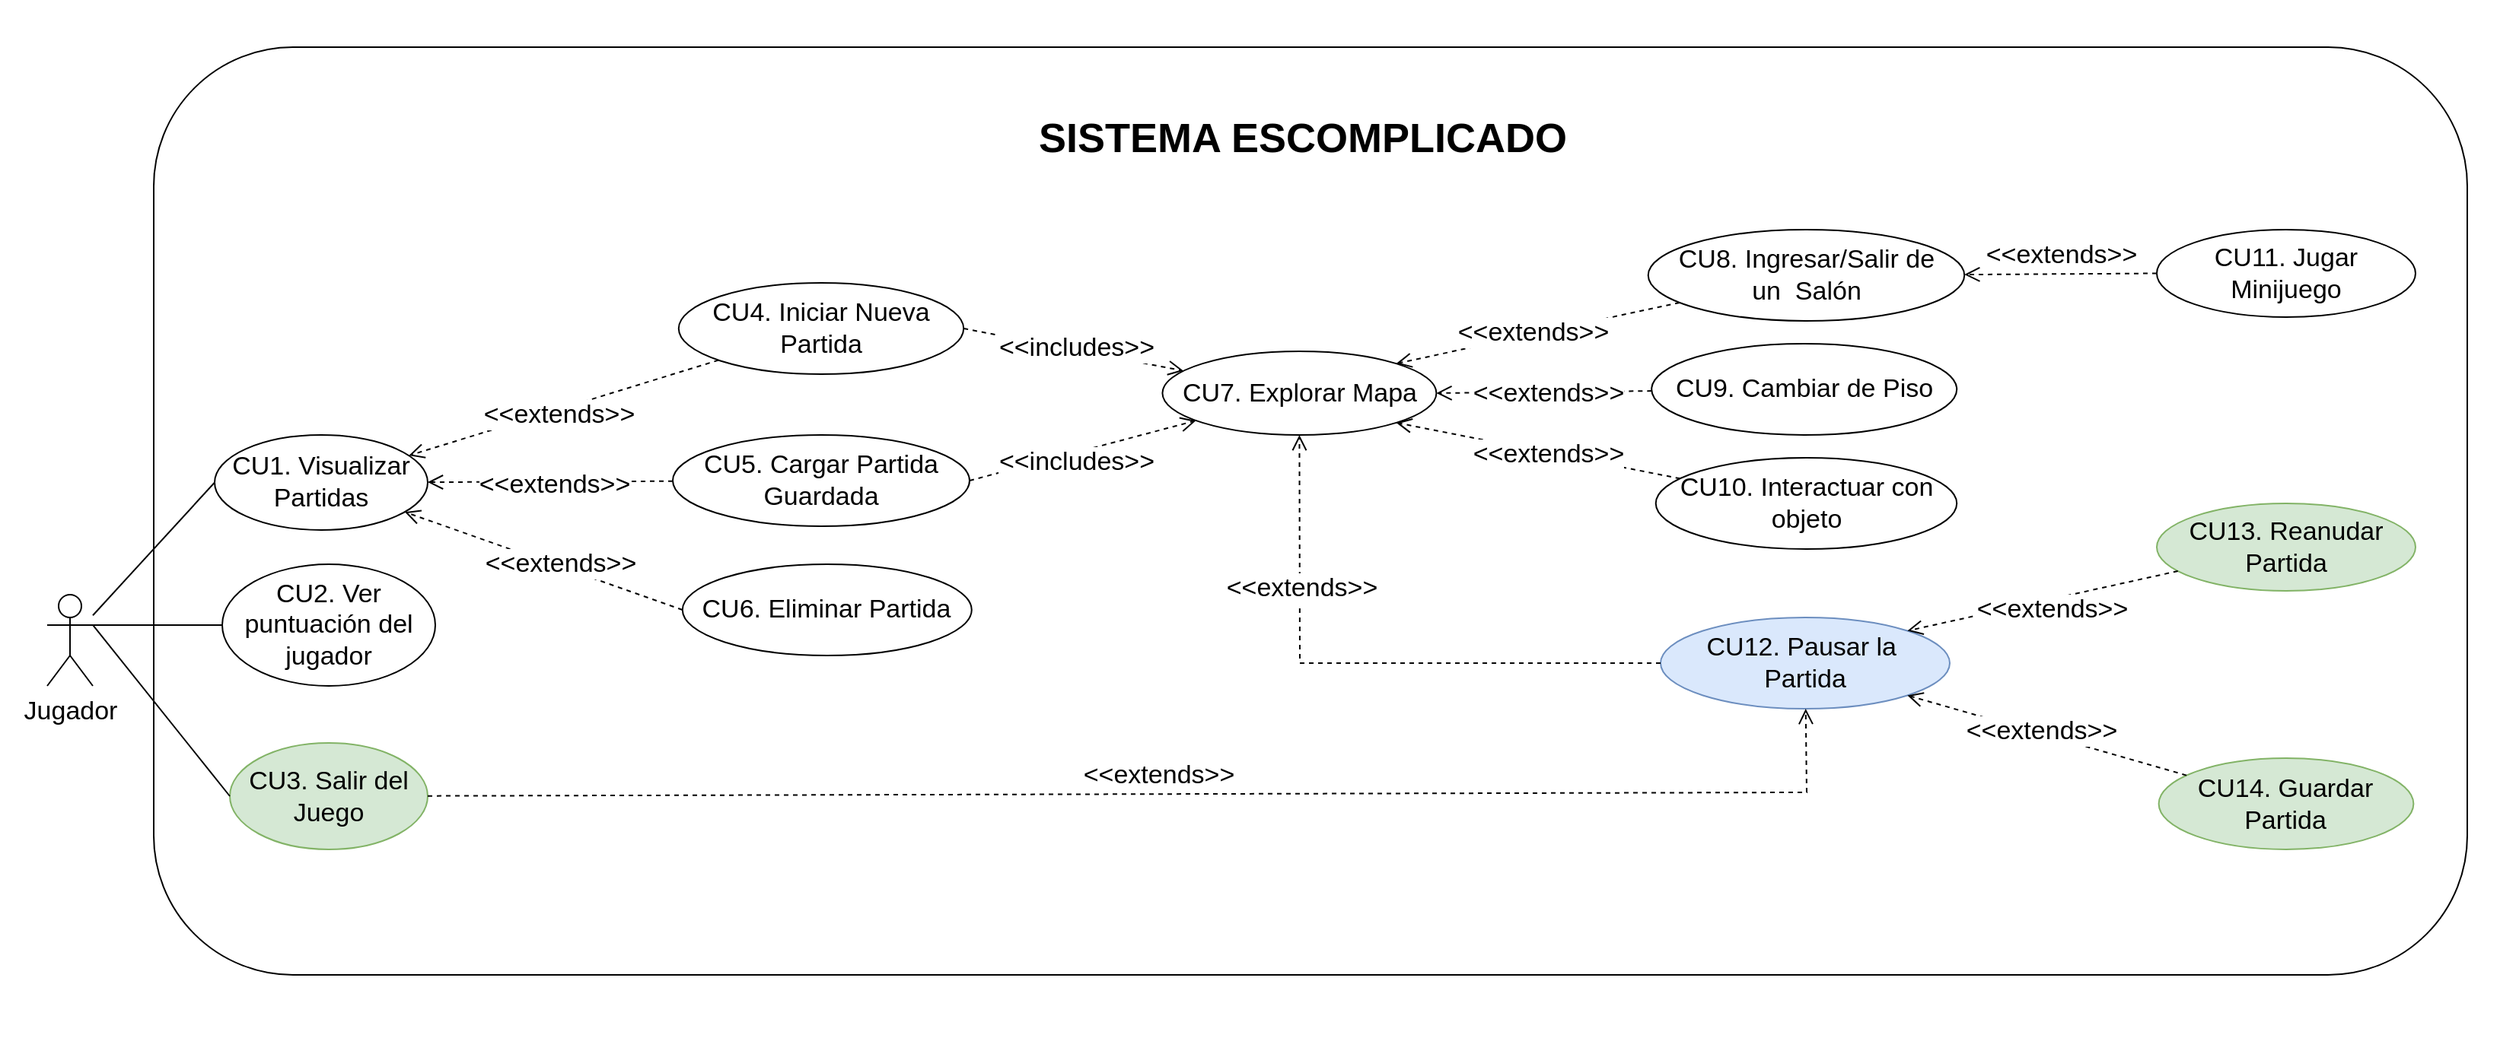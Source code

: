 <mxfile version="18.1.2" type="device"><diagram id="j1JL2_GwRCgbURn_-ryr" name="Page-1"><mxGraphModel dx="1046" dy="1051" grid="1" gridSize="10" guides="1" tooltips="1" connect="1" arrows="1" fold="1" page="1" pageScale="1" pageWidth="827" pageHeight="1169" math="0" shadow="0"><root><mxCell id="0"/><mxCell id="1" parent="0"/><mxCell id="zd2__93lO0PDFVMj1kql-3" value="" style="rounded=0;whiteSpace=wrap;html=1;fontSize=17;labelBorderColor=#FFFFFF;strokeColor=#FFFFFF;" parent="1" vertex="1"><mxGeometry x="1060" y="120" width="1640" height="680" as="geometry"/></mxCell><mxCell id="zd2__93lO0PDFVMj1kql-4" value="" style="rounded=1;whiteSpace=wrap;html=1;fontSize=17;" parent="1" vertex="1"><mxGeometry x="1160" y="150" width="1520" height="610" as="geometry"/></mxCell><mxCell id="zd2__93lO0PDFVMj1kql-5" value="Jugador" style="shape=umlActor;verticalLabelPosition=bottom;verticalAlign=top;html=1;outlineConnect=0;fontSize=17;" parent="1" vertex="1"><mxGeometry x="1090" y="510" width="30" height="60" as="geometry"/></mxCell><mxCell id="zd2__93lO0PDFVMj1kql-7" value="CU1. Visualizar Partidas" style="ellipse;whiteSpace=wrap;html=1;fontSize=17;" parent="1" vertex="1"><mxGeometry x="1200" y="405" width="140" height="62.5" as="geometry"/></mxCell><mxCell id="zd2__93lO0PDFVMj1kql-9" value="CU3. Salir del Juego" style="ellipse;whiteSpace=wrap;html=1;fontSize=17;fillColor=#d5e8d4;strokeColor=#82b366;" parent="1" vertex="1"><mxGeometry x="1210" y="607.5" width="130" height="70" as="geometry"/></mxCell><mxCell id="zd2__93lO0PDFVMj1kql-10" value="CU11. Jugar Minijuego" style="ellipse;whiteSpace=wrap;html=1;fontSize=17;" parent="1" vertex="1"><mxGeometry x="2476" y="270" width="170" height="57.5" as="geometry"/></mxCell><mxCell id="zd2__93lO0PDFVMj1kql-11" value="CU8. Ingresar/Salir de &lt;br style=&quot;font-size: 17px;&quot;&gt;un&amp;nbsp; Salón" style="ellipse;whiteSpace=wrap;html=1;fontSize=17;" parent="1" vertex="1"><mxGeometry x="2141.86" y="270" width="207.76" height="60" as="geometry"/></mxCell><mxCell id="zd2__93lO0PDFVMj1kql-12" value="CU5. Cargar Partida Guardada" style="ellipse;whiteSpace=wrap;html=1;fontSize=17;" parent="1" vertex="1"><mxGeometry x="1501" y="405" width="195" height="60" as="geometry"/></mxCell><mxCell id="zd2__93lO0PDFVMj1kql-13" value="CU6. Eliminar Partida" style="ellipse;whiteSpace=wrap;html=1;fontSize=17;" parent="1" vertex="1"><mxGeometry x="1507.39" y="490" width="190" height="60" as="geometry"/></mxCell><mxCell id="zd2__93lO0PDFVMj1kql-14" value="CU9. Cambiar de Piso" style="ellipse;whiteSpace=wrap;html=1;fontSize=17;" parent="1" vertex="1"><mxGeometry x="2144.1" y="345" width="200.52" height="60" as="geometry"/></mxCell><mxCell id="zd2__93lO0PDFVMj1kql-15" value="CU12. Pausar la&amp;nbsp; Partida" style="ellipse;whiteSpace=wrap;html=1;fontSize=17;fillColor=#dae8fc;strokeColor=#6c8ebf;" parent="1" vertex="1"><mxGeometry x="2150" y="525" width="190" height="60" as="geometry"/></mxCell><mxCell id="zd2__93lO0PDFVMj1kql-16" value="CU13. Reanudar Partida" style="ellipse;whiteSpace=wrap;html=1;fontSize=17;fillColor=#d5e8d4;strokeColor=#82b366;" parent="1" vertex="1"><mxGeometry x="2476" y="450" width="170" height="57.5" as="geometry"/></mxCell><mxCell id="zd2__93lO0PDFVMj1kql-17" value="CU14. Guardar Partida" style="ellipse;whiteSpace=wrap;html=1;fontSize=17;fillColor=#d5e8d4;strokeColor=#82b366;" parent="1" vertex="1"><mxGeometry x="2477.31" y="617.5" width="167.38" height="60" as="geometry"/></mxCell><mxCell id="zd2__93lO0PDFVMj1kql-21" value="" style="endArrow=none;html=1;rounded=0;fontSize=17;entryX=0;entryY=0.5;entryDx=0;entryDy=0;" parent="1" source="zd2__93lO0PDFVMj1kql-5" target="zd2__93lO0PDFVMj1kql-7" edge="1"><mxGeometry width="50" height="50" relative="1" as="geometry"><mxPoint x="1150" y="380.792" as="sourcePoint"/><mxPoint x="1304.179" y="363.235" as="targetPoint"/></mxGeometry></mxCell><mxCell id="zd2__93lO0PDFVMj1kql-22" value="" style="endArrow=none;html=1;rounded=0;fontSize=17;entryX=0;entryY=0.5;entryDx=0;entryDy=0;exitX=1;exitY=0.333;exitDx=0;exitDy=0;exitPerimeter=0;" parent="1" source="zd2__93lO0PDFVMj1kql-5" target="zd2__93lO0PDFVMj1kql-9" edge="1"><mxGeometry width="50" height="50" relative="1" as="geometry"><mxPoint x="1150" y="387.62" as="sourcePoint"/><mxPoint x="1320.497" y="445.819" as="targetPoint"/></mxGeometry></mxCell><mxCell id="zd2__93lO0PDFVMj1kql-23" value="CU7. Explorar Mapa" style="ellipse;whiteSpace=wrap;html=1;fontSize=17;" parent="1" vertex="1"><mxGeometry x="1822.72" y="350" width="180" height="55" as="geometry"/></mxCell><mxCell id="zd2__93lO0PDFVMj1kql-24" value="&amp;lt;&amp;lt;extends&amp;gt;&amp;gt;" style="html=1;verticalAlign=bottom;endArrow=open;dashed=1;endSize=8;rounded=0;fontSize=17;" parent="1" source="zd2__93lO0PDFVMj1kql-37" target="zd2__93lO0PDFVMj1kql-7" edge="1"><mxGeometry x="0.077" y="15" relative="1" as="geometry"><mxPoint x="1595.55" y="340" as="sourcePoint"/><mxPoint x="1540.0" y="359.609" as="targetPoint"/><mxPoint as="offset"/></mxGeometry></mxCell><mxCell id="zd2__93lO0PDFVMj1kql-26" value="&amp;lt;&amp;lt;extends&amp;gt;&amp;gt;" style="html=1;verticalAlign=bottom;endArrow=open;dashed=1;endSize=8;rounded=0;fontSize=17;" parent="1" source="zd2__93lO0PDFVMj1kql-12" target="zd2__93lO0PDFVMj1kql-7" edge="1"><mxGeometry x="-0.031" y="14" relative="1" as="geometry"><mxPoint x="1595.55" y="435" as="sourcePoint"/><mxPoint x="1565.55" y="383.75" as="targetPoint"/><mxPoint as="offset"/></mxGeometry></mxCell><mxCell id="zd2__93lO0PDFVMj1kql-27" value="&amp;lt;&amp;lt;extends&amp;gt;&amp;gt;" style="html=1;verticalAlign=bottom;endArrow=open;dashed=1;endSize=8;rounded=0;fontSize=17;exitX=0;exitY=0.5;exitDx=0;exitDy=0;" parent="1" source="zd2__93lO0PDFVMj1kql-13" target="zd2__93lO0PDFVMj1kql-7" edge="1"><mxGeometry x="-0.145" y="9" relative="1" as="geometry"><mxPoint x="1631.065" y="489.067" as="sourcePoint"/><mxPoint x="1545.047" y="405.847" as="targetPoint"/><Array as="points"/><mxPoint y="1" as="offset"/></mxGeometry></mxCell><mxCell id="zd2__93lO0PDFVMj1kql-28" value="&amp;lt;&amp;lt;extends&amp;gt;&amp;gt;" style="html=1;verticalAlign=bottom;endArrow=open;dashed=1;endSize=8;rounded=0;fontSize=17;exitX=0;exitY=0.5;exitDx=0;exitDy=0;" parent="1" source="zd2__93lO0PDFVMj1kql-10" target="zd2__93lO0PDFVMj1kql-11" edge="1"><mxGeometry relative="1" as="geometry"><mxPoint x="1988.24" y="340" as="sourcePoint"/><mxPoint x="2058.24" y="360" as="targetPoint"/></mxGeometry></mxCell><mxCell id="zd2__93lO0PDFVMj1kql-30" value="&amp;lt;&amp;lt;extends&amp;gt;&amp;gt;" style="html=1;verticalAlign=bottom;endArrow=open;dashed=1;endSize=8;rounded=0;fontSize=17;entryX=0.5;entryY=1;entryDx=0;entryDy=0;" parent="1" source="zd2__93lO0PDFVMj1kql-15" target="zd2__93lO0PDFVMj1kql-23" edge="1"><mxGeometry x="0.413" y="-1" relative="1" as="geometry"><mxPoint x="2098.24" y="400" as="sourcePoint"/><mxPoint x="2055.999" y="408.655" as="targetPoint"/><Array as="points"><mxPoint x="1913" y="555"/></Array><mxPoint as="offset"/></mxGeometry></mxCell><mxCell id="zd2__93lO0PDFVMj1kql-32" value="&amp;lt;&amp;lt;extends&amp;gt;&amp;gt;" style="html=1;verticalAlign=bottom;endArrow=open;dashed=1;endSize=8;rounded=0;fontSize=17;entryX=1;entryY=1;entryDx=0;entryDy=0;" parent="1" source="zd2__93lO0PDFVMj1kql-17" target="zd2__93lO0PDFVMj1kql-15" edge="1"><mxGeometry x="0.018" y="10" relative="1" as="geometry"><mxPoint x="2252.869" y="507.494" as="sourcePoint"/><mxPoint x="2346" y="620" as="targetPoint"/><mxPoint as="offset"/></mxGeometry></mxCell><mxCell id="zd2__93lO0PDFVMj1kql-33" value="&amp;lt;&amp;lt;extends&amp;gt;&amp;gt;" style="html=1;verticalAlign=bottom;endArrow=open;dashed=1;endSize=8;rounded=0;fontSize=17;" parent="1" source="zd2__93lO0PDFVMj1kql-9" target="zd2__93lO0PDFVMj1kql-15" edge="1"><mxGeometry relative="1" as="geometry"><mxPoint x="1749.999" y="545.001" as="sourcePoint"/><mxPoint x="1817.066" y="534.68" as="targetPoint"/><Array as="points"><mxPoint x="2246" y="640"/></Array></mxGeometry></mxCell><mxCell id="zd2__93lO0PDFVMj1kql-35" value="&amp;lt;&amp;lt;includes&amp;gt;&amp;gt;" style="html=1;verticalAlign=bottom;endArrow=open;dashed=1;endSize=8;rounded=0;fontSize=17;exitX=1;exitY=0.5;exitDx=0;exitDy=0;" parent="1" source="zd2__93lO0PDFVMj1kql-12" target="zd2__93lO0PDFVMj1kql-23" edge="1"><mxGeometry x="-0.12" y="-18" relative="1" as="geometry"><mxPoint x="1745.999" y="395.887" as="sourcePoint"/><mxPoint x="1728.384" y="384.782" as="targetPoint"/><mxPoint as="offset"/></mxGeometry></mxCell><mxCell id="zd2__93lO0PDFVMj1kql-36" value="SISTEMA ESCOMPLICADO" style="text;html=1;strokeColor=none;fillColor=none;align=center;verticalAlign=middle;whiteSpace=wrap;rounded=0;fontSize=27;fontStyle=1" parent="1" vertex="1"><mxGeometry x="1479.62" y="140" width="870" height="140" as="geometry"/></mxCell><mxCell id="zd2__93lO0PDFVMj1kql-37" value="CU4. Iniciar Nueva Partida" style="ellipse;whiteSpace=wrap;html=1;fontSize=17;" parent="1" vertex="1"><mxGeometry x="1504.89" y="305" width="187.22" height="60" as="geometry"/></mxCell><mxCell id="zd2__93lO0PDFVMj1kql-39" value="CU2. Ver puntuación del jugador" style="ellipse;whiteSpace=wrap;html=1;fontSize=17;" parent="1" vertex="1"><mxGeometry x="1205" y="490" width="140" height="80" as="geometry"/></mxCell><mxCell id="zd2__93lO0PDFVMj1kql-51" value="CU10. Interactuar con objeto" style="ellipse;whiteSpace=wrap;html=1;fontSize=17;" parent="1" vertex="1"><mxGeometry x="2146.86" y="420" width="197.76" height="60" as="geometry"/></mxCell><mxCell id="zd2__93lO0PDFVMj1kql-53" value="" style="endArrow=none;html=1;rounded=0;fontSize=17;entryX=0;entryY=0.5;entryDx=0;entryDy=0;exitX=1;exitY=0.333;exitDx=0;exitDy=0;exitPerimeter=0;" parent="1" source="zd2__93lO0PDFVMj1kql-5" target="zd2__93lO0PDFVMj1kql-39" edge="1"><mxGeometry width="50" height="50" relative="1" as="geometry"><mxPoint x="1150" y="374.224" as="sourcePoint"/><mxPoint x="1280" y="302.5" as="targetPoint"/></mxGeometry></mxCell><mxCell id="x3HPUEKJHB-1Enm78umK-20" value="&amp;lt;&amp;lt;extends&amp;gt;&amp;gt;" style="html=1;verticalAlign=bottom;endArrow=open;dashed=1;endSize=8;rounded=0;fontSize=17;entryX=1;entryY=0;entryDx=0;entryDy=0;" parent="1" source="zd2__93lO0PDFVMj1kql-16" target="zd2__93lO0PDFVMj1kql-15" edge="1"><mxGeometry x="-0.018" y="19" relative="1" as="geometry"><mxPoint x="2394.51" y="539.905" as="sourcePoint"/><mxPoint x="2356" y="500" as="targetPoint"/><mxPoint as="offset"/></mxGeometry></mxCell><mxCell id="oxSIdh_HiKi86oVJNt8Q-1" value="&amp;lt;&amp;lt;extends&amp;gt;&amp;gt;" style="html=1;verticalAlign=bottom;endArrow=open;dashed=1;endSize=8;rounded=0;fontSize=17;entryX=1;entryY=1;entryDx=0;entryDy=0;" parent="1" source="zd2__93lO0PDFVMj1kql-51" target="zd2__93lO0PDFVMj1kql-23" edge="1"><mxGeometry x="-0.094" y="13" relative="1" as="geometry"><mxPoint x="2220.53" y="511.338" as="sourcePoint"/><mxPoint x="2082.405" y="401.723" as="targetPoint"/><mxPoint as="offset"/></mxGeometry></mxCell><mxCell id="oxSIdh_HiKi86oVJNt8Q-2" value="&amp;lt;&amp;lt;extends&amp;gt;&amp;gt;" style="html=1;verticalAlign=bottom;endArrow=open;dashed=1;endSize=8;rounded=0;fontSize=17;entryX=1;entryY=0.5;entryDx=0;entryDy=0;" parent="1" source="zd2__93lO0PDFVMj1kql-14" target="zd2__93lO0PDFVMj1kql-23" edge="1"><mxGeometry x="-0.034" y="13" relative="1" as="geometry"><mxPoint x="2152.667" y="422.473" as="sourcePoint"/><mxPoint x="2086.175" y="390.928" as="targetPoint"/><mxPoint as="offset"/></mxGeometry></mxCell><mxCell id="oxSIdh_HiKi86oVJNt8Q-3" value="&amp;lt;&amp;lt;extends&amp;gt;&amp;gt;" style="html=1;verticalAlign=bottom;endArrow=open;dashed=1;endSize=8;rounded=0;fontSize=17;entryX=1;entryY=0;entryDx=0;entryDy=0;" parent="1" source="zd2__93lO0PDFVMj1kql-11" target="zd2__93lO0PDFVMj1kql-23" edge="1"><mxGeometry x="0.063" y="11" relative="1" as="geometry"><mxPoint x="2162.667" y="432.473" as="sourcePoint"/><mxPoint x="2068.068" y="383.391" as="targetPoint"/><mxPoint as="offset"/></mxGeometry></mxCell><mxCell id="b_XDwLRuEGT1-3DRL3FP-1" value="&amp;lt;&amp;lt;includes&amp;gt;&amp;gt;" style="html=1;verticalAlign=bottom;endArrow=open;dashed=1;endSize=8;rounded=0;fontSize=17;exitX=1;exitY=0.5;exitDx=0;exitDy=0;" parent="1" source="zd2__93lO0PDFVMj1kql-37" target="zd2__93lO0PDFVMj1kql-23" edge="1"><mxGeometry x="0.051" y="-11" relative="1" as="geometry"><mxPoint x="1706" y="370" as="sourcePoint"/><mxPoint x="1623.123" y="355.454" as="targetPoint"/><mxPoint as="offset"/></mxGeometry></mxCell></root></mxGraphModel></diagram></mxfile>